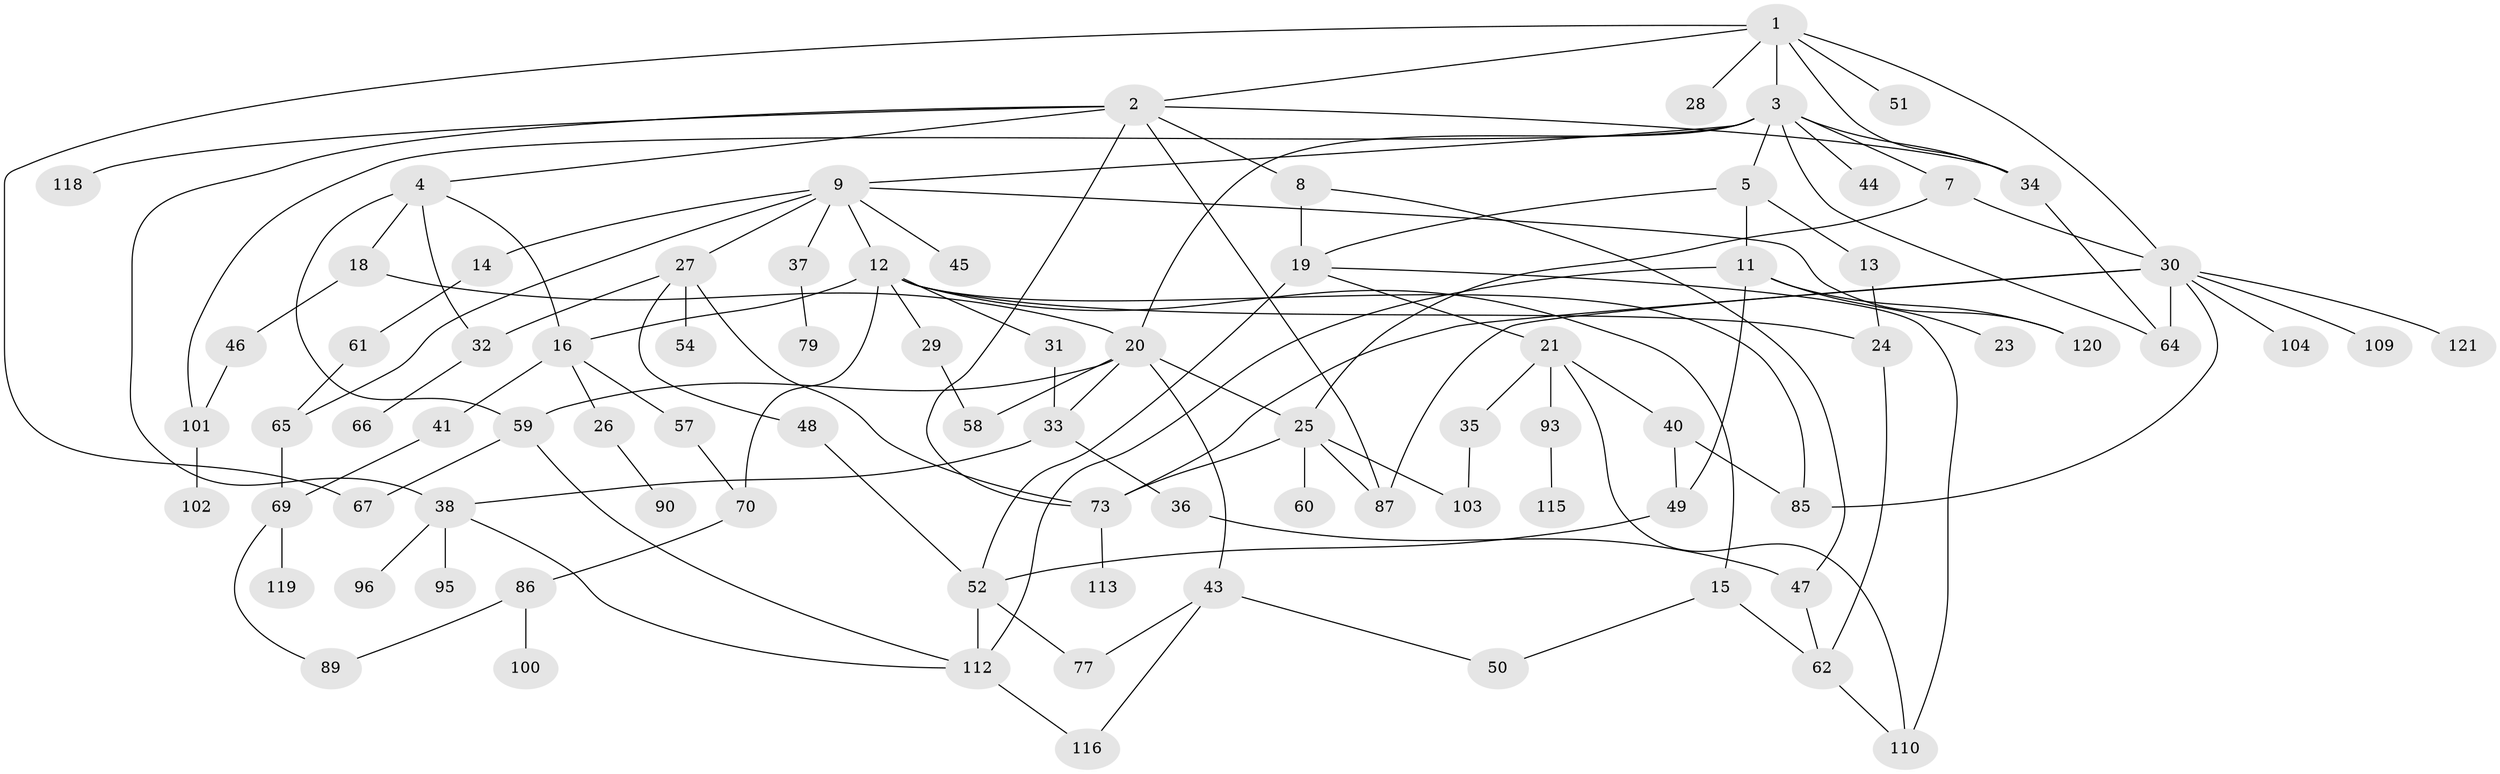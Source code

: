 // Generated by graph-tools (version 1.1) at 2025/51/02/27/25 19:51:37]
// undirected, 85 vertices, 128 edges
graph export_dot {
graph [start="1"]
  node [color=gray90,style=filled];
  1 [super="+17"];
  2 [super="+53"];
  3 [super="+6"];
  4 [super="+72"];
  5 [super="+82"];
  7 [super="+10"];
  8;
  9 [super="+22"];
  11 [super="+39"];
  12 [super="+75"];
  13 [super="+71"];
  14 [super="+114"];
  15;
  16 [super="+63"];
  18 [super="+111"];
  19 [super="+105"];
  20 [super="+68"];
  21 [super="+107"];
  23;
  24;
  25 [super="+74"];
  26;
  27;
  28 [super="+99"];
  29;
  30 [super="+83"];
  31 [super="+78"];
  32;
  33 [super="+42"];
  34;
  35 [super="+56"];
  36;
  37;
  38 [super="+55"];
  40 [super="+97"];
  41;
  43 [super="+91"];
  44;
  45;
  46;
  47;
  48;
  49;
  50 [super="+108"];
  51;
  52 [super="+76"];
  54 [super="+80"];
  57;
  58;
  59 [super="+94"];
  60;
  61 [super="+117"];
  62 [super="+106"];
  64;
  65 [super="+92"];
  66;
  67;
  69 [super="+84"];
  70 [super="+81"];
  73 [super="+88"];
  77;
  79;
  85;
  86 [super="+98"];
  87;
  89;
  90;
  93;
  95;
  96;
  100;
  101;
  102;
  103;
  104;
  109;
  110;
  112;
  113;
  115;
  116;
  118;
  119;
  120;
  121;
  1 -- 2;
  1 -- 3;
  1 -- 28;
  1 -- 34;
  1 -- 51;
  1 -- 67;
  1 -- 30;
  2 -- 4;
  2 -- 8;
  2 -- 38;
  2 -- 118;
  2 -- 73;
  2 -- 34;
  2 -- 87;
  3 -- 5;
  3 -- 7;
  3 -- 20;
  3 -- 64;
  3 -- 34;
  3 -- 9;
  3 -- 44;
  3 -- 101;
  4 -- 16;
  4 -- 18;
  4 -- 59;
  4 -- 32;
  5 -- 11;
  5 -- 13;
  5 -- 19;
  7 -- 30;
  7 -- 25;
  8 -- 47;
  8 -- 19;
  9 -- 12;
  9 -- 14;
  9 -- 27;
  9 -- 37;
  9 -- 45;
  9 -- 120;
  9 -- 65;
  11 -- 23;
  11 -- 112;
  11 -- 120;
  11 -- 49;
  12 -- 15;
  12 -- 24;
  12 -- 29;
  12 -- 31;
  12 -- 70;
  12 -- 85;
  12 -- 16;
  13 -- 24;
  14 -- 61;
  15 -- 50;
  15 -- 62;
  16 -- 26;
  16 -- 41;
  16 -- 57;
  18 -- 46;
  18 -- 20;
  19 -- 21;
  19 -- 110;
  19 -- 52;
  20 -- 43;
  20 -- 58;
  20 -- 59;
  20 -- 25;
  20 -- 33;
  21 -- 35;
  21 -- 40;
  21 -- 93;
  21 -- 110;
  24 -- 62;
  25 -- 60;
  25 -- 103;
  25 -- 87;
  25 -- 73;
  26 -- 90;
  27 -- 32;
  27 -- 48;
  27 -- 54;
  27 -- 73;
  29 -- 58;
  30 -- 73;
  30 -- 121;
  30 -- 87;
  30 -- 64;
  30 -- 85;
  30 -- 104;
  30 -- 109;
  31 -- 33;
  32 -- 66;
  33 -- 36;
  33 -- 38;
  34 -- 64;
  35 -- 103;
  36 -- 47;
  37 -- 79;
  38 -- 95;
  38 -- 96;
  38 -- 112;
  40 -- 49;
  40 -- 85;
  41 -- 69;
  43 -- 50;
  43 -- 77;
  43 -- 116;
  46 -- 101;
  47 -- 62;
  48 -- 52;
  49 -- 52;
  52 -- 77;
  52 -- 112;
  57 -- 70;
  59 -- 112;
  59 -- 67;
  61 -- 65;
  62 -- 110;
  65 -- 69;
  69 -- 89;
  69 -- 119;
  70 -- 86;
  73 -- 113;
  86 -- 100;
  86 -- 89;
  93 -- 115;
  101 -- 102;
  112 -- 116;
}
